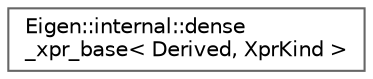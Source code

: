 digraph "类继承关系图"
{
 // LATEX_PDF_SIZE
  bgcolor="transparent";
  edge [fontname=Helvetica,fontsize=10,labelfontname=Helvetica,labelfontsize=10];
  node [fontname=Helvetica,fontsize=10,shape=box,height=0.2,width=0.4];
  rankdir="LR";
  Node0 [id="Node000000",label="Eigen::internal::dense\l_xpr_base\< Derived, XprKind \>",height=0.2,width=0.4,color="grey40", fillcolor="white", style="filled",URL="$struct_eigen_1_1internal_1_1dense__xpr__base.html",tooltip=" "];
}
